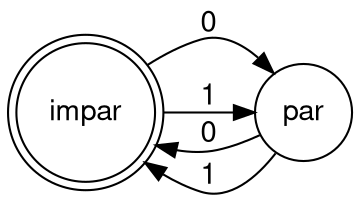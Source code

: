 digraph finite_state_machine {
	fontname="Helvetica,Arial,sans-serif"
	node [fontname="Helvetica,Arial,sans-serif"]
	edge [fontname="Helvetica,Arial,sans-serif"]
	rankdir=LR;
	node [shape = doublecircle]; impar;
	node [shape = circle];
	par -> impar [label = "0"];
	par -> impar [label = "1"];
	impar -> par [label = "0"];
	impar -> par [label = "1"];
}